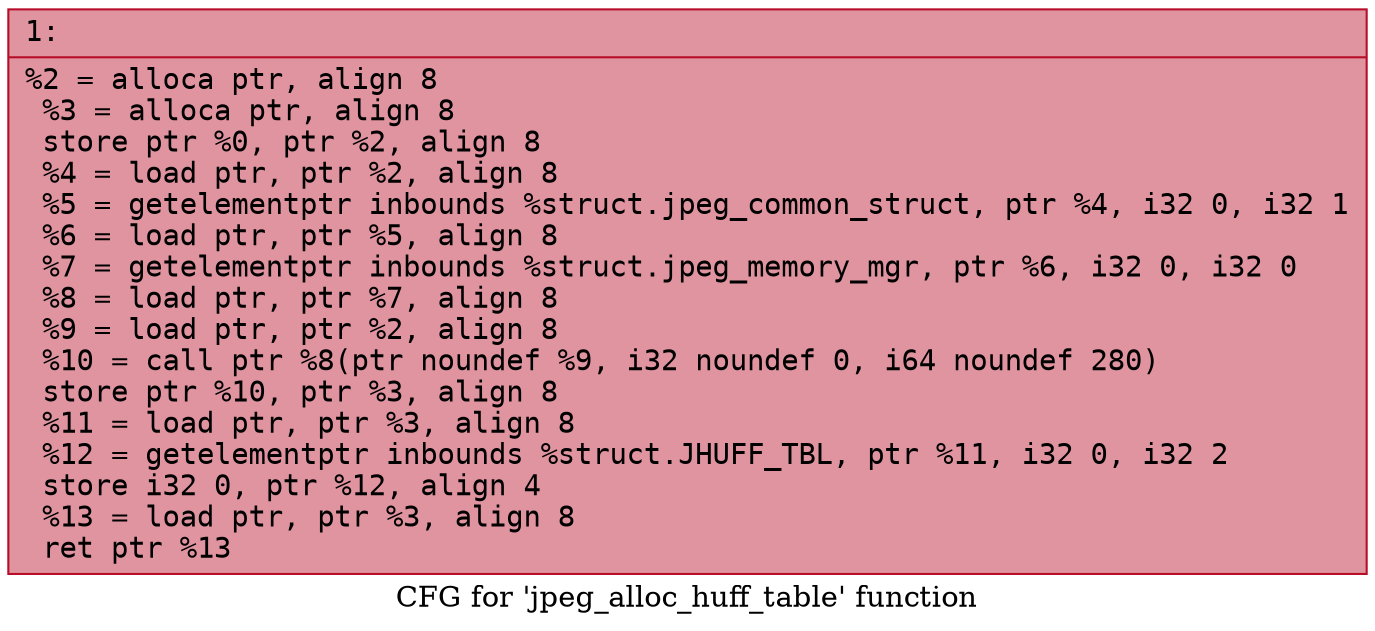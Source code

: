 digraph "CFG for 'jpeg_alloc_huff_table' function" {
	label="CFG for 'jpeg_alloc_huff_table' function";

	Node0x600001ade210 [shape=record,color="#b70d28ff", style=filled, fillcolor="#b70d2870" fontname="Courier",label="{1:\l|  %2 = alloca ptr, align 8\l  %3 = alloca ptr, align 8\l  store ptr %0, ptr %2, align 8\l  %4 = load ptr, ptr %2, align 8\l  %5 = getelementptr inbounds %struct.jpeg_common_struct, ptr %4, i32 0, i32 1\l  %6 = load ptr, ptr %5, align 8\l  %7 = getelementptr inbounds %struct.jpeg_memory_mgr, ptr %6, i32 0, i32 0\l  %8 = load ptr, ptr %7, align 8\l  %9 = load ptr, ptr %2, align 8\l  %10 = call ptr %8(ptr noundef %9, i32 noundef 0, i64 noundef 280)\l  store ptr %10, ptr %3, align 8\l  %11 = load ptr, ptr %3, align 8\l  %12 = getelementptr inbounds %struct.JHUFF_TBL, ptr %11, i32 0, i32 2\l  store i32 0, ptr %12, align 4\l  %13 = load ptr, ptr %3, align 8\l  ret ptr %13\l}"];
}
